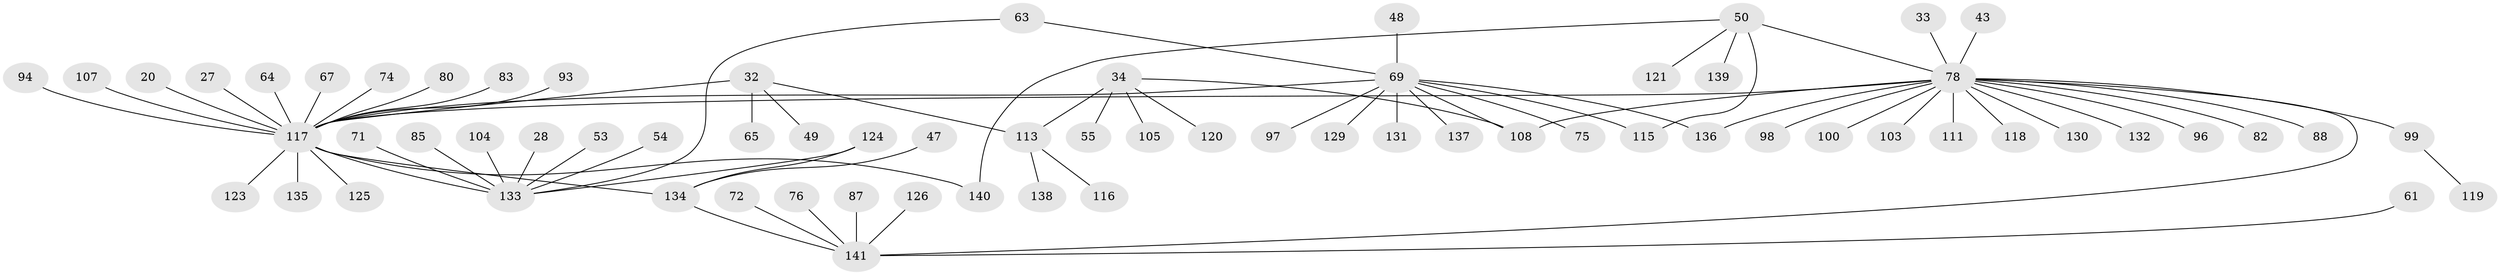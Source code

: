 // original degree distribution, {6: 0.028368794326241134, 25: 0.0070921985815602835, 14: 0.0070921985815602835, 5: 0.028368794326241134, 3: 0.09219858156028368, 7: 0.0070921985815602835, 10: 0.0070921985815602835, 4: 0.06382978723404255, 1: 0.5035460992907801, 2: 0.2553191489361702}
// Generated by graph-tools (version 1.1) at 2025/47/03/09/25 04:47:28]
// undirected, 70 vertices, 77 edges
graph export_dot {
graph [start="1"]
  node [color=gray90,style=filled];
  20;
  27;
  28;
  32 [super="+30"];
  33;
  34;
  43;
  47;
  48;
  49;
  50 [super="+21"];
  53;
  54;
  55;
  61;
  63 [super="+58"];
  64;
  65;
  67;
  69 [super="+9+35+15"];
  71;
  72;
  74;
  75 [super="+39"];
  76;
  78 [super="+3+41"];
  80;
  82;
  83 [super="+26"];
  85 [super="+59"];
  87;
  88;
  93;
  94;
  96;
  97 [super="+81"];
  98;
  99 [super="+51+56"];
  100;
  103;
  104;
  105;
  107 [super="+36+44"];
  108 [super="+13+106"];
  111;
  113 [super="+66"];
  115 [super="+95"];
  116;
  117 [super="+101+2"];
  118 [super="+38"];
  119;
  120 [super="+102"];
  121 [super="+11+84"];
  123;
  124 [super="+68+114+91+92"];
  125;
  126 [super="+90"];
  129;
  130 [super="+12+57+79+86"];
  131 [super="+122"];
  132;
  133 [super="+1+14"];
  134 [super="+77+110+109"];
  135 [super="+70"];
  136 [super="+112+127"];
  137;
  138;
  139 [super="+23"];
  140 [super="+128"];
  141 [super="+73+16"];
  20 -- 117;
  27 -- 117;
  28 -- 133;
  32 -- 65;
  32 -- 49;
  32 -- 113;
  32 -- 117 [weight=2];
  33 -- 78;
  34 -- 55;
  34 -- 105;
  34 -- 113 [weight=2];
  34 -- 108;
  34 -- 120;
  43 -- 78;
  47 -- 134;
  48 -- 69;
  50 -- 78 [weight=2];
  50 -- 121;
  50 -- 115;
  50 -- 139;
  50 -- 140;
  53 -- 133;
  54 -- 133;
  61 -- 141;
  63 -- 69;
  63 -- 133;
  64 -- 117;
  67 -- 117;
  69 -- 129;
  69 -- 137;
  69 -- 115;
  69 -- 108;
  69 -- 75;
  69 -- 97;
  69 -- 117 [weight=2];
  69 -- 131;
  69 -- 136;
  71 -- 133;
  72 -- 141;
  74 -- 117;
  76 -- 141;
  78 -- 88;
  78 -- 132;
  78 -- 96;
  78 -- 98;
  78 -- 103;
  78 -- 111;
  78 -- 100;
  78 -- 141 [weight=2];
  78 -- 82;
  78 -- 117 [weight=3];
  78 -- 99 [weight=2];
  78 -- 130;
  78 -- 108;
  78 -- 118;
  78 -- 136;
  80 -- 117;
  83 -- 117;
  85 -- 133;
  87 -- 141;
  93 -- 117;
  94 -- 117;
  99 -- 119;
  104 -- 133;
  107 -- 117;
  113 -- 116;
  113 -- 138;
  117 -- 133 [weight=2];
  117 -- 134 [weight=2];
  117 -- 135;
  117 -- 140;
  117 -- 123;
  117 -- 125;
  124 -- 133;
  124 -- 134;
  126 -- 141;
  134 -- 141 [weight=2];
}

